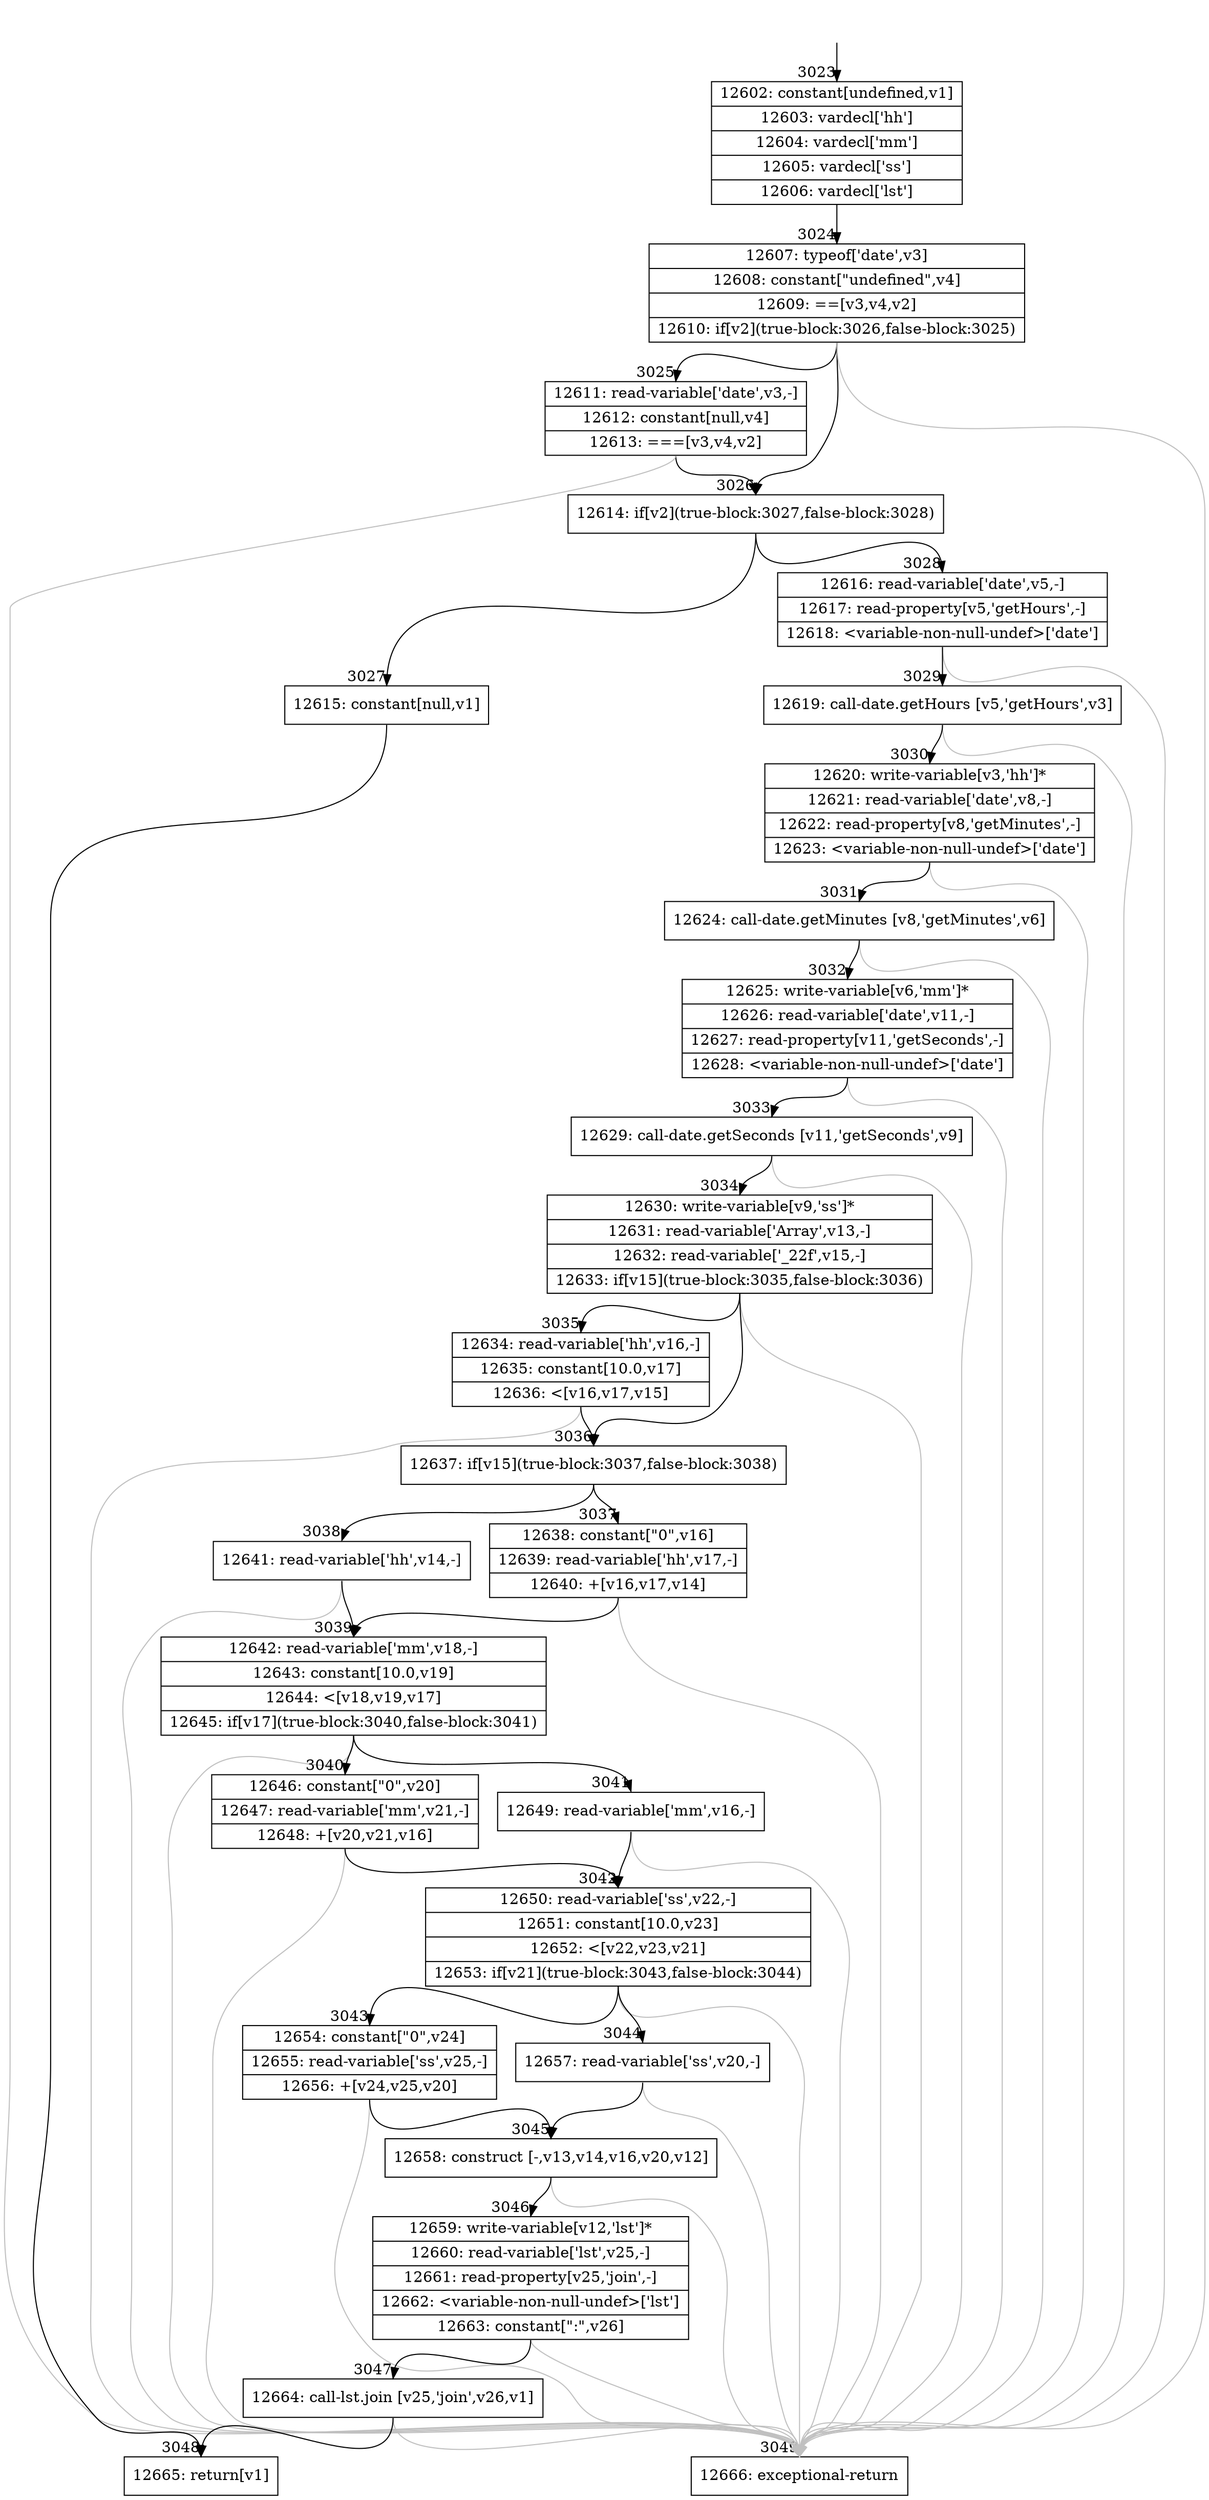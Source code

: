 digraph {
rankdir="TD"
BB_entry231[shape=none,label=""];
BB_entry231 -> BB3023 [tailport=s, headport=n, headlabel="    3023"]
BB3023 [shape=record label="{12602: constant[undefined,v1]|12603: vardecl['hh']|12604: vardecl['mm']|12605: vardecl['ss']|12606: vardecl['lst']}" ] 
BB3023 -> BB3024 [tailport=s, headport=n, headlabel="      3024"]
BB3024 [shape=record label="{12607: typeof['date',v3]|12608: constant[\"undefined\",v4]|12609: ==[v3,v4,v2]|12610: if[v2](true-block:3026,false-block:3025)}" ] 
BB3024 -> BB3026 [tailport=s, headport=n, headlabel="      3026"]
BB3024 -> BB3025 [tailport=s, headport=n, headlabel="      3025"]
BB3024 -> BB3049 [tailport=s, headport=n, color=gray, headlabel="      3049"]
BB3025 [shape=record label="{12611: read-variable['date',v3,-]|12612: constant[null,v4]|12613: ===[v3,v4,v2]}" ] 
BB3025 -> BB3026 [tailport=s, headport=n]
BB3025 -> BB3049 [tailport=s, headport=n, color=gray]
BB3026 [shape=record label="{12614: if[v2](true-block:3027,false-block:3028)}" ] 
BB3026 -> BB3027 [tailport=s, headport=n, headlabel="      3027"]
BB3026 -> BB3028 [tailport=s, headport=n, headlabel="      3028"]
BB3027 [shape=record label="{12615: constant[null,v1]}" ] 
BB3027 -> BB3048 [tailport=s, headport=n, headlabel="      3048"]
BB3028 [shape=record label="{12616: read-variable['date',v5,-]|12617: read-property[v5,'getHours',-]|12618: \<variable-non-null-undef\>['date']}" ] 
BB3028 -> BB3029 [tailport=s, headport=n, headlabel="      3029"]
BB3028 -> BB3049 [tailport=s, headport=n, color=gray]
BB3029 [shape=record label="{12619: call-date.getHours [v5,'getHours',v3]}" ] 
BB3029 -> BB3030 [tailport=s, headport=n, headlabel="      3030"]
BB3029 -> BB3049 [tailport=s, headport=n, color=gray]
BB3030 [shape=record label="{12620: write-variable[v3,'hh']*|12621: read-variable['date',v8,-]|12622: read-property[v8,'getMinutes',-]|12623: \<variable-non-null-undef\>['date']}" ] 
BB3030 -> BB3031 [tailport=s, headport=n, headlabel="      3031"]
BB3030 -> BB3049 [tailport=s, headport=n, color=gray]
BB3031 [shape=record label="{12624: call-date.getMinutes [v8,'getMinutes',v6]}" ] 
BB3031 -> BB3032 [tailport=s, headport=n, headlabel="      3032"]
BB3031 -> BB3049 [tailport=s, headport=n, color=gray]
BB3032 [shape=record label="{12625: write-variable[v6,'mm']*|12626: read-variable['date',v11,-]|12627: read-property[v11,'getSeconds',-]|12628: \<variable-non-null-undef\>['date']}" ] 
BB3032 -> BB3033 [tailport=s, headport=n, headlabel="      3033"]
BB3032 -> BB3049 [tailport=s, headport=n, color=gray]
BB3033 [shape=record label="{12629: call-date.getSeconds [v11,'getSeconds',v9]}" ] 
BB3033 -> BB3034 [tailport=s, headport=n, headlabel="      3034"]
BB3033 -> BB3049 [tailport=s, headport=n, color=gray]
BB3034 [shape=record label="{12630: write-variable[v9,'ss']*|12631: read-variable['Array',v13,-]|12632: read-variable['_22f',v15,-]|12633: if[v15](true-block:3035,false-block:3036)}" ] 
BB3034 -> BB3036 [tailport=s, headport=n, headlabel="      3036"]
BB3034 -> BB3035 [tailport=s, headport=n, headlabel="      3035"]
BB3034 -> BB3049 [tailport=s, headport=n, color=gray]
BB3035 [shape=record label="{12634: read-variable['hh',v16,-]|12635: constant[10.0,v17]|12636: \<[v16,v17,v15]}" ] 
BB3035 -> BB3036 [tailport=s, headport=n]
BB3035 -> BB3049 [tailport=s, headport=n, color=gray]
BB3036 [shape=record label="{12637: if[v15](true-block:3037,false-block:3038)}" ] 
BB3036 -> BB3037 [tailport=s, headport=n, headlabel="      3037"]
BB3036 -> BB3038 [tailport=s, headport=n, headlabel="      3038"]
BB3037 [shape=record label="{12638: constant[\"0\",v16]|12639: read-variable['hh',v17,-]|12640: +[v16,v17,v14]}" ] 
BB3037 -> BB3039 [tailport=s, headport=n, headlabel="      3039"]
BB3037 -> BB3049 [tailport=s, headport=n, color=gray]
BB3038 [shape=record label="{12641: read-variable['hh',v14,-]}" ] 
BB3038 -> BB3039 [tailport=s, headport=n]
BB3038 -> BB3049 [tailport=s, headport=n, color=gray]
BB3039 [shape=record label="{12642: read-variable['mm',v18,-]|12643: constant[10.0,v19]|12644: \<[v18,v19,v17]|12645: if[v17](true-block:3040,false-block:3041)}" ] 
BB3039 -> BB3040 [tailport=s, headport=n, headlabel="      3040"]
BB3039 -> BB3041 [tailport=s, headport=n, headlabel="      3041"]
BB3039 -> BB3049 [tailport=s, headport=n, color=gray]
BB3040 [shape=record label="{12646: constant[\"0\",v20]|12647: read-variable['mm',v21,-]|12648: +[v20,v21,v16]}" ] 
BB3040 -> BB3042 [tailport=s, headport=n, headlabel="      3042"]
BB3040 -> BB3049 [tailport=s, headport=n, color=gray]
BB3041 [shape=record label="{12649: read-variable['mm',v16,-]}" ] 
BB3041 -> BB3042 [tailport=s, headport=n]
BB3041 -> BB3049 [tailport=s, headport=n, color=gray]
BB3042 [shape=record label="{12650: read-variable['ss',v22,-]|12651: constant[10.0,v23]|12652: \<[v22,v23,v21]|12653: if[v21](true-block:3043,false-block:3044)}" ] 
BB3042 -> BB3043 [tailport=s, headport=n, headlabel="      3043"]
BB3042 -> BB3044 [tailport=s, headport=n, headlabel="      3044"]
BB3042 -> BB3049 [tailport=s, headport=n, color=gray]
BB3043 [shape=record label="{12654: constant[\"0\",v24]|12655: read-variable['ss',v25,-]|12656: +[v24,v25,v20]}" ] 
BB3043 -> BB3045 [tailport=s, headport=n, headlabel="      3045"]
BB3043 -> BB3049 [tailport=s, headport=n, color=gray]
BB3044 [shape=record label="{12657: read-variable['ss',v20,-]}" ] 
BB3044 -> BB3045 [tailport=s, headport=n]
BB3044 -> BB3049 [tailport=s, headport=n, color=gray]
BB3045 [shape=record label="{12658: construct [-,v13,v14,v16,v20,v12]}" ] 
BB3045 -> BB3046 [tailport=s, headport=n, headlabel="      3046"]
BB3045 -> BB3049 [tailport=s, headport=n, color=gray]
BB3046 [shape=record label="{12659: write-variable[v12,'lst']*|12660: read-variable['lst',v25,-]|12661: read-property[v25,'join',-]|12662: \<variable-non-null-undef\>['lst']|12663: constant[\":\",v26]}" ] 
BB3046 -> BB3047 [tailport=s, headport=n, headlabel="      3047"]
BB3046 -> BB3049 [tailport=s, headport=n, color=gray]
BB3047 [shape=record label="{12664: call-lst.join [v25,'join',v26,v1]}" ] 
BB3047 -> BB3048 [tailport=s, headport=n]
BB3047 -> BB3049 [tailport=s, headport=n, color=gray]
BB3048 [shape=record label="{12665: return[v1]}" ] 
BB3049 [shape=record label="{12666: exceptional-return}" ] 
//#$~ 1959
}
